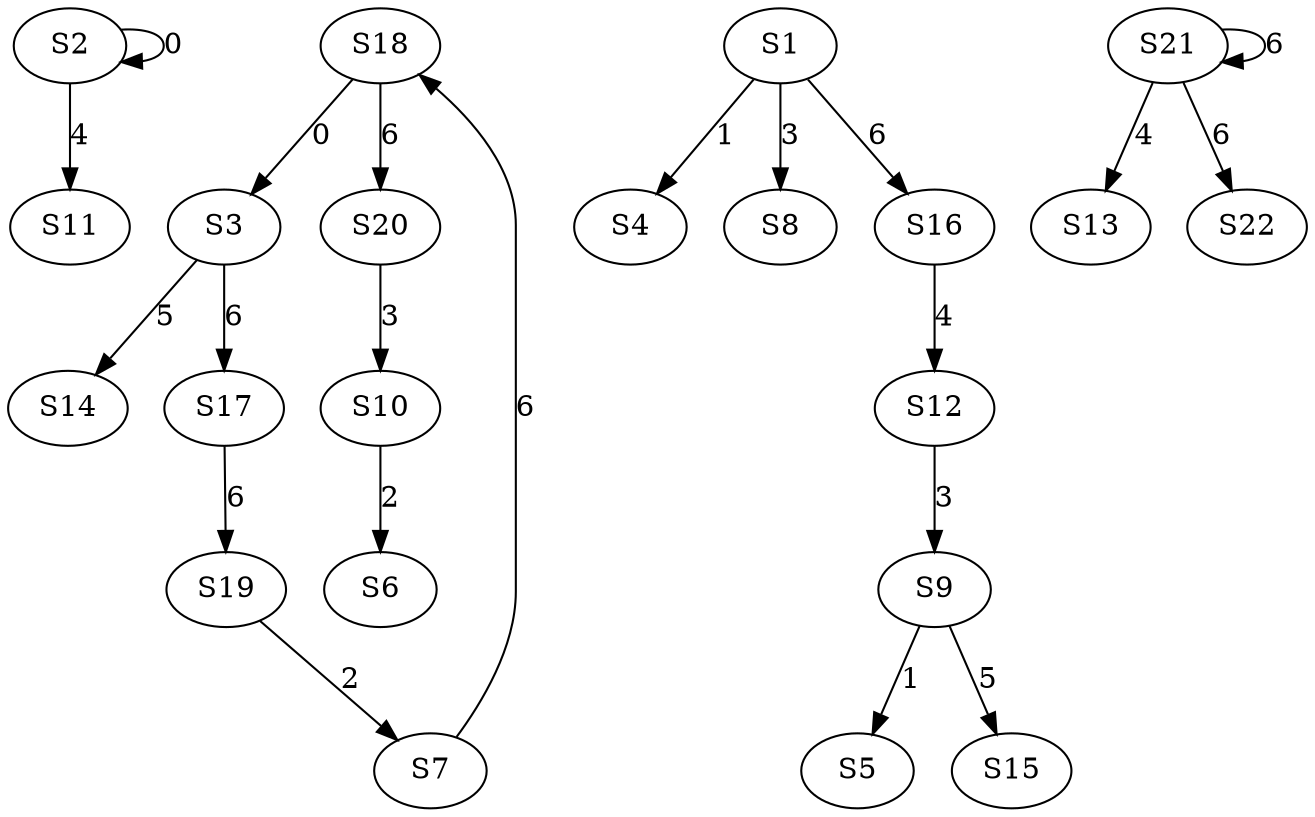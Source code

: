 strict digraph {
	S2 -> S2 [ label = 0 ];
	S18 -> S3 [ label = 0 ];
	S1 -> S4 [ label = 1 ];
	S9 -> S5 [ label = 1 ];
	S10 -> S6 [ label = 2 ];
	S19 -> S7 [ label = 2 ];
	S1 -> S8 [ label = 3 ];
	S12 -> S9 [ label = 3 ];
	S20 -> S10 [ label = 3 ];
	S2 -> S11 [ label = 4 ];
	S16 -> S12 [ label = 4 ];
	S21 -> S13 [ label = 4 ];
	S3 -> S14 [ label = 5 ];
	S9 -> S15 [ label = 5 ];
	S1 -> S16 [ label = 6 ];
	S3 -> S17 [ label = 6 ];
	S7 -> S18 [ label = 6 ];
	S17 -> S19 [ label = 6 ];
	S18 -> S20 [ label = 6 ];
	S21 -> S21 [ label = 6 ];
	S21 -> S22 [ label = 6 ];
}